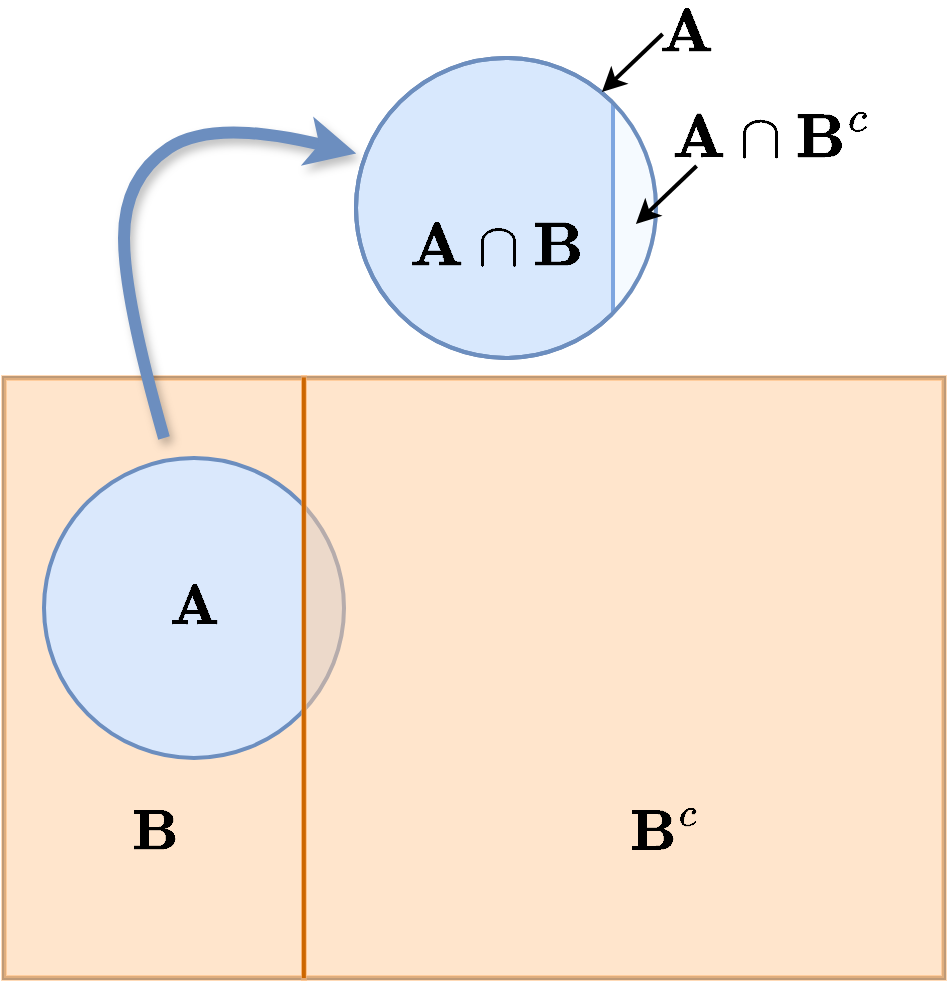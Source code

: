 <mxfile version="20.6.2" type="device"><diagram id="iNSDWAqDzrjI0HOQl_qb" name="Page-1"><mxGraphModel dx="3342" dy="1916" grid="0" gridSize="10" guides="1" tooltips="1" connect="1" arrows="1" fold="1" page="1" pageScale="1" pageWidth="850" pageHeight="1100" math="1" shadow="0"><root><mxCell id="0"/><mxCell id="1" parent="0"/><mxCell id="0rlCRViXesMUhfK-X_jV-4" value="" style="rounded=0;whiteSpace=wrap;html=1;strokeWidth=2;opacity=50;fillColor=none;" parent="1" vertex="1"><mxGeometry x="190" y="250" width="470" height="300" as="geometry"/></mxCell><mxCell id="3pIMMPW5VwwEE0cIxbq0-1" value="" style="rounded=0;whiteSpace=wrap;html=1;strokeWidth=3;fontSize=52;fillColor=#ffcc99;direction=south;strokeColor=#FFB570;opacity=50;" parent="1" vertex="1"><mxGeometry x="190" y="250" width="150" height="300" as="geometry"/></mxCell><mxCell id="0rlCRViXesMUhfK-X_jV-1" value="" style="ellipse;whiteSpace=wrap;html=1;fillColor=#dae8fc;strokeColor=#6c8ebf;strokeWidth=2;" parent="1" vertex="1"><mxGeometry x="210" y="290" width="150" height="150" as="geometry"/></mxCell><mxCell id="3pIMMPW5VwwEE0cIxbq0-3" value="" style="rounded=0;whiteSpace=wrap;html=1;strokeWidth=3;fontSize=52;fillColor=#ffcc99;direction=south;strokeColor=#FFB570;opacity=50;" parent="1" vertex="1"><mxGeometry x="340" y="250" width="320" height="300" as="geometry"/></mxCell><mxCell id="3pIMMPW5VwwEE0cIxbq0-9" value="&lt;span style=&quot;font-size: 24px;&quot;&gt;$$\textbf{B}$$&lt;/span&gt;" style="text;html=1;strokeColor=none;fillColor=none;align=center;verticalAlign=middle;whiteSpace=wrap;rounded=0;fontSize=24;" parent="1" vertex="1"><mxGeometry x="234.75" y="461.5" width="60.5" height="33" as="geometry"/></mxCell><mxCell id="0rlCRViXesMUhfK-X_jV-3" value="&lt;span style=&quot;font-size: 24px;&quot;&gt;$$\textbf{A}$$&lt;/span&gt;" style="text;html=1;strokeColor=none;fillColor=none;align=center;verticalAlign=middle;whiteSpace=wrap;rounded=0;fontSize=24;" parent="1" vertex="1"><mxGeometry x="254.75" y="348.5" width="60.5" height="33" as="geometry"/></mxCell><mxCell id="OSuLdFuBp-q5p3dC5Jl0-1" value="&lt;span style=&quot;font-size: 24px;&quot;&gt;$$\textbf{B}^c$$&lt;/span&gt;" style="text;html=1;strokeColor=none;fillColor=none;align=center;verticalAlign=middle;whiteSpace=wrap;rounded=0;fontSize=24;" parent="1" vertex="1"><mxGeometry x="490" y="461.5" width="60.5" height="33" as="geometry"/></mxCell><mxCell id="OSuLdFuBp-q5p3dC5Jl0-2" value="" style="endArrow=none;html=1;rounded=0;fontSize=52;entryX=0.319;entryY=-0.001;entryDx=0;entryDy=0;entryPerimeter=0;exitX=0.319;exitY=1;exitDx=0;exitDy=0;exitPerimeter=0;strokeWidth=2;strokeColor=#CC6600;" parent="1" source="0rlCRViXesMUhfK-X_jV-4" target="0rlCRViXesMUhfK-X_jV-4" edge="1"><mxGeometry width="50" height="50" relative="1" as="geometry"><mxPoint x="400" y="1010" as="sourcePoint"/><mxPoint x="450" y="960" as="targetPoint"/></mxGeometry></mxCell><mxCell id="Wz4zgMMdMw3FTRraLONZ-1" value="" style="ellipse;whiteSpace=wrap;html=1;fillColor=#dae8fc;strokeColor=#6c8ebf;strokeWidth=2;" vertex="1" parent="1"><mxGeometry x="366" y="90" width="150" height="150" as="geometry"/></mxCell><mxCell id="Wz4zgMMdMw3FTRraLONZ-3" value="" style="endArrow=none;html=1;rounded=0;fontSize=52;strokeWidth=2;strokeColor=#CC6600;entryX=0.866;entryY=0.166;entryDx=0;entryDy=0;entryPerimeter=0;" edge="1" parent="1" target="Wz4zgMMdMw3FTRraLONZ-1"><mxGeometry width="50" height="50" relative="1" as="geometry"><mxPoint x="496" y="217" as="sourcePoint"/><mxPoint x="496" y="117" as="targetPoint"/></mxGeometry></mxCell><mxCell id="Wz4zgMMdMw3FTRraLONZ-4" value="" style="rounded=0;whiteSpace=wrap;html=1;strokeColor=none;" vertex="1" parent="1"><mxGeometry x="494.5" y="110" width="31.5" height="110" as="geometry"/></mxCell><mxCell id="Wz4zgMMdMw3FTRraLONZ-5" value="" style="ellipse;whiteSpace=wrap;html=1;fillColor=#cce5ff;strokeColor=#36393d;strokeWidth=2;opacity=20;" vertex="1" parent="1"><mxGeometry x="366" y="90" width="150" height="150" as="geometry"/></mxCell><mxCell id="Wz4zgMMdMw3FTRraLONZ-6" value="" style="endArrow=none;html=1;rounded=0;entryX=1;entryY=0;entryDx=0;entryDy=0;exitX=1;exitY=1;exitDx=0;exitDy=0;strokeWidth=2;fillColor=#cce5ff;strokeColor=#7EA6E0;" edge="1" parent="1"><mxGeometry width="50" height="50" relative="1" as="geometry"><mxPoint x="494.503" y="218.033" as="sourcePoint"/><mxPoint x="494.503" y="111.967" as="targetPoint"/></mxGeometry></mxCell><mxCell id="Wz4zgMMdMw3FTRraLONZ-7" value="" style="ellipse;whiteSpace=wrap;html=1;fillColor=none;strokeColor=#6c8ebf;strokeWidth=2;" vertex="1" parent="1"><mxGeometry x="366" y="90" width="150" height="150" as="geometry"/></mxCell><mxCell id="Wz4zgMMdMw3FTRraLONZ-8" value="$$\mathbf{A} \cap \mathbf{B}$$" style="text;html=1;strokeColor=none;fillColor=none;align=center;verticalAlign=middle;whiteSpace=wrap;rounded=0;opacity=20;fontSize=26;" vertex="1" parent="1"><mxGeometry x="406" y="170" width="60" height="30" as="geometry"/></mxCell><mxCell id="Wz4zgMMdMw3FTRraLONZ-9" value="$$\mathbf{A} \cap \mathbf{B}^c$$" style="text;html=1;strokeColor=none;fillColor=none;align=center;verticalAlign=middle;whiteSpace=wrap;rounded=0;opacity=20;fontSize=26;" vertex="1" parent="1"><mxGeometry x="544" y="116" width="60" height="30" as="geometry"/></mxCell><mxCell id="Wz4zgMMdMw3FTRraLONZ-10" value="" style="endArrow=classic;html=1;rounded=0;strokeColor=#000000;strokeWidth=2;fontSize=18;entryX=0.933;entryY=0.6;entryDx=0;entryDy=0;entryPerimeter=0;" edge="1" parent="1"><mxGeometry width="50" height="50" relative="1" as="geometry"><mxPoint x="536.301" y="144" as="sourcePoint"/><mxPoint x="505.95" y="173" as="targetPoint"/></mxGeometry></mxCell><mxCell id="Wz4zgMMdMw3FTRraLONZ-11" value="" style="curved=1;endArrow=classic;html=1;rounded=0;strokeColor=#6c8ebf;strokeWidth=6;fontSize=18;fillColor=#dae8fc;gradientColor=#7ea6e0;sketch=0;shadow=1;" edge="1" parent="1"><mxGeometry width="50" height="50" relative="1" as="geometry"><mxPoint x="270" y="280" as="sourcePoint"/><mxPoint x="366.128" y="137.745" as="targetPoint"/><Array as="points"><mxPoint x="250" y="210"/><mxPoint x="250" y="150"/><mxPoint x="295" y="120"/></Array></mxGeometry></mxCell><mxCell id="Wz4zgMMdMw3FTRraLONZ-2" value="&lt;span style=&quot;font-size: 26px;&quot;&gt;$$\mathbf{A}$$&lt;/span&gt;" style="text;html=1;strokeColor=none;fillColor=none;align=center;verticalAlign=middle;whiteSpace=wrap;rounded=0;fontSize=26;" vertex="1" parent="1"><mxGeometry x="511" y="61" width="40" height="33" as="geometry"/></mxCell><mxCell id="Wz4zgMMdMw3FTRraLONZ-12" value="" style="endArrow=classic;html=1;rounded=0;strokeColor=#000000;strokeWidth=2;fontSize=18;entryX=0.933;entryY=0.6;entryDx=0;entryDy=0;entryPerimeter=0;" edge="1" parent="1"><mxGeometry width="50" height="50" relative="1" as="geometry"><mxPoint x="519.301" y="78" as="sourcePoint"/><mxPoint x="488.95" y="107" as="targetPoint"/></mxGeometry></mxCell></root></mxGraphModel></diagram></mxfile>
